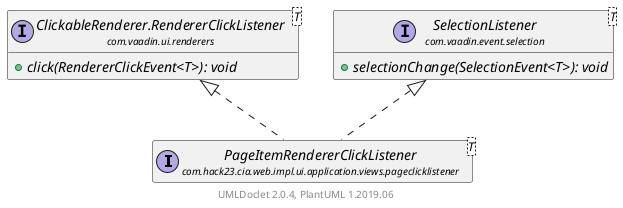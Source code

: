 @startuml
    set namespaceSeparator none
    hide empty fields
    hide empty methods

    interface "<size:14>PageItemRendererClickListener\n<size:10>com.hack23.cia.web.impl.ui.application.views.pageclicklistener" as com.hack23.cia.web.impl.ui.application.views.pageclicklistener.PageItemRendererClickListener<T> [[PageItemRendererClickListener.html]]

    interface "<size:14>ClickableRenderer.RendererClickListener\n<size:10>com.vaadin.ui.renderers" as com.vaadin.ui.renderers.ClickableRenderer.RendererClickListener<T> {
        {abstract} +click(RendererClickEvent<T>): void
    }
    interface "<size:14>SelectionListener\n<size:10>com.vaadin.event.selection" as com.vaadin.event.selection.SelectionListener<T> {
        {abstract} +selectionChange(SelectionEvent<T>): void
    }

    com.vaadin.ui.renderers.ClickableRenderer.RendererClickListener <|.. com.hack23.cia.web.impl.ui.application.views.pageclicklistener.PageItemRendererClickListener
    com.vaadin.event.selection.SelectionListener <|.. com.hack23.cia.web.impl.ui.application.views.pageclicklistener.PageItemRendererClickListener

    center footer UMLDoclet 2.0.4, PlantUML 1.2019.06
@enduml
